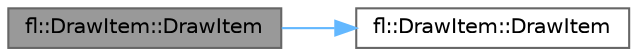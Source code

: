 digraph "fl::DrawItem::DrawItem"
{
 // INTERACTIVE_SVG=YES
 // LATEX_PDF_SIZE
  bgcolor="transparent";
  edge [fontname=Helvetica,fontsize=10,labelfontname=Helvetica,labelfontsize=10];
  node [fontname=Helvetica,fontsize=10,shape=box,height=0.2,width=0.4];
  rankdir="LR";
  Node1 [id="Node000001",label="fl::DrawItem::DrawItem",height=0.2,width=0.4,color="gray40", fillcolor="grey60", style="filled", fontcolor="black",tooltip=" "];
  Node1 -> Node2 [id="edge1_Node000001_Node000002",color="steelblue1",style="solid",tooltip=" "];
  Node2 [id="Node000002",label="fl::DrawItem::DrawItem",height=0.2,width=0.4,color="grey40", fillcolor="white", style="filled",URL="$da/d9d/structfl_1_1_draw_item_a447e5c76882fb804feb9a19bbb0d0f95.html#a447e5c76882fb804feb9a19bbb0d0f95",tooltip=" "];
}

